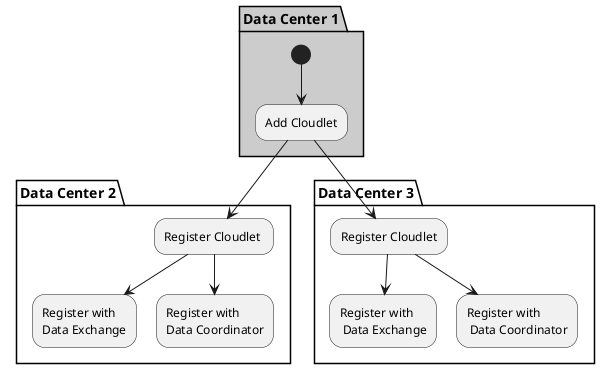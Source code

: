 @startuml

partition "Data Center 1"  #cccccc {
  (*) --> "Add Cloudlet"
}

partition "Data Center 2" {
  "Add Cloudlet" --> "Register Cloudlet "
  "Register Cloudlet " --> "Register with\nData Exchange"
  "Register Cloudlet " --> "Register with\nData Coordinator"
}

partition "Data Center 3" {
  "Add Cloudlet" --> "Register Cloudlet"
  "Register Cloudlet" --> "Register with\n Data Exchange"
  "Register Cloudlet" --> "Register with\n Data Coordinator"
}

@enduml
